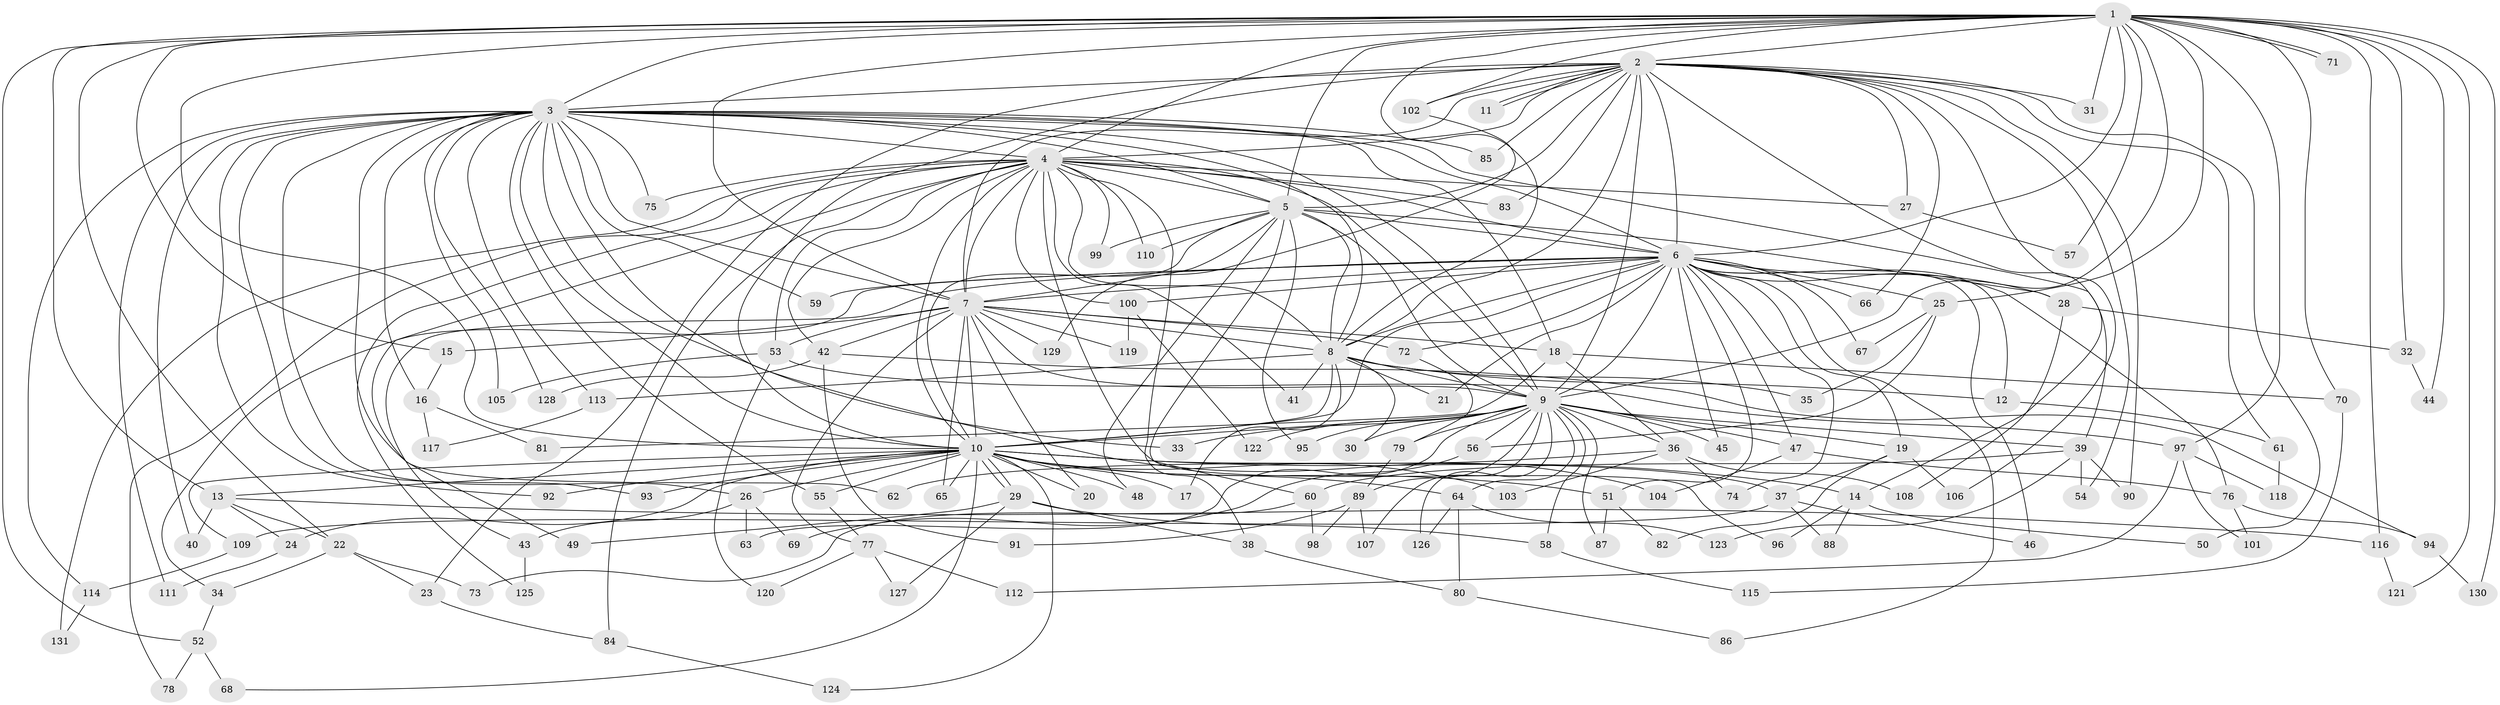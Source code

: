 // coarse degree distribution, {32: 0.019230769230769232, 19: 0.057692307692307696, 10: 0.019230769230769232, 21: 0.019230769230769232, 14: 0.019230769230769232, 11: 0.019230769230769232, 2: 0.5, 3: 0.1346153846153846, 5: 0.057692307692307696, 6: 0.09615384615384616, 8: 0.019230769230769232, 4: 0.019230769230769232, 1: 0.019230769230769232}
// Generated by graph-tools (version 1.1) at 2025/17/03/04/25 18:17:20]
// undirected, 131 vertices, 287 edges
graph export_dot {
graph [start="1"]
  node [color=gray90,style=filled];
  1;
  2;
  3;
  4;
  5;
  6;
  7;
  8;
  9;
  10;
  11;
  12;
  13;
  14;
  15;
  16;
  17;
  18;
  19;
  20;
  21;
  22;
  23;
  24;
  25;
  26;
  27;
  28;
  29;
  30;
  31;
  32;
  33;
  34;
  35;
  36;
  37;
  38;
  39;
  40;
  41;
  42;
  43;
  44;
  45;
  46;
  47;
  48;
  49;
  50;
  51;
  52;
  53;
  54;
  55;
  56;
  57;
  58;
  59;
  60;
  61;
  62;
  63;
  64;
  65;
  66;
  67;
  68;
  69;
  70;
  71;
  72;
  73;
  74;
  75;
  76;
  77;
  78;
  79;
  80;
  81;
  82;
  83;
  84;
  85;
  86;
  87;
  88;
  89;
  90;
  91;
  92;
  93;
  94;
  95;
  96;
  97;
  98;
  99;
  100;
  101;
  102;
  103;
  104;
  105;
  106;
  107;
  108;
  109;
  110;
  111;
  112;
  113;
  114;
  115;
  116;
  117;
  118;
  119;
  120;
  121;
  122;
  123;
  124;
  125;
  126;
  127;
  128;
  129;
  130;
  131;
  1 -- 2;
  1 -- 3;
  1 -- 4;
  1 -- 5;
  1 -- 6;
  1 -- 7;
  1 -- 8;
  1 -- 9;
  1 -- 10;
  1 -- 13;
  1 -- 15;
  1 -- 22;
  1 -- 25;
  1 -- 31;
  1 -- 32;
  1 -- 44;
  1 -- 52;
  1 -- 57;
  1 -- 70;
  1 -- 71;
  1 -- 71;
  1 -- 97;
  1 -- 102;
  1 -- 116;
  1 -- 121;
  1 -- 130;
  2 -- 3;
  2 -- 4;
  2 -- 5;
  2 -- 6;
  2 -- 7;
  2 -- 8;
  2 -- 9;
  2 -- 10;
  2 -- 11;
  2 -- 11;
  2 -- 14;
  2 -- 23;
  2 -- 27;
  2 -- 31;
  2 -- 50;
  2 -- 54;
  2 -- 61;
  2 -- 66;
  2 -- 83;
  2 -- 85;
  2 -- 90;
  2 -- 102;
  2 -- 106;
  3 -- 4;
  3 -- 5;
  3 -- 6;
  3 -- 7;
  3 -- 8;
  3 -- 9;
  3 -- 10;
  3 -- 16;
  3 -- 18;
  3 -- 26;
  3 -- 33;
  3 -- 39;
  3 -- 40;
  3 -- 55;
  3 -- 59;
  3 -- 62;
  3 -- 75;
  3 -- 85;
  3 -- 92;
  3 -- 93;
  3 -- 104;
  3 -- 105;
  3 -- 111;
  3 -- 113;
  3 -- 114;
  3 -- 128;
  4 -- 5;
  4 -- 6;
  4 -- 7;
  4 -- 8;
  4 -- 9;
  4 -- 10;
  4 -- 27;
  4 -- 38;
  4 -- 41;
  4 -- 42;
  4 -- 49;
  4 -- 53;
  4 -- 75;
  4 -- 78;
  4 -- 83;
  4 -- 84;
  4 -- 96;
  4 -- 99;
  4 -- 100;
  4 -- 110;
  4 -- 125;
  4 -- 131;
  5 -- 6;
  5 -- 7;
  5 -- 8;
  5 -- 9;
  5 -- 10;
  5 -- 28;
  5 -- 48;
  5 -- 60;
  5 -- 95;
  5 -- 99;
  5 -- 110;
  6 -- 7;
  6 -- 8;
  6 -- 9;
  6 -- 10;
  6 -- 12;
  6 -- 19;
  6 -- 21;
  6 -- 25;
  6 -- 28;
  6 -- 34;
  6 -- 43;
  6 -- 45;
  6 -- 46;
  6 -- 47;
  6 -- 51;
  6 -- 59;
  6 -- 66;
  6 -- 67;
  6 -- 72;
  6 -- 74;
  6 -- 76;
  6 -- 86;
  6 -- 100;
  7 -- 8;
  7 -- 9;
  7 -- 10;
  7 -- 15;
  7 -- 18;
  7 -- 20;
  7 -- 42;
  7 -- 53;
  7 -- 65;
  7 -- 72;
  7 -- 77;
  7 -- 119;
  7 -- 129;
  8 -- 9;
  8 -- 10;
  8 -- 12;
  8 -- 17;
  8 -- 21;
  8 -- 30;
  8 -- 35;
  8 -- 41;
  8 -- 113;
  9 -- 10;
  9 -- 19;
  9 -- 30;
  9 -- 33;
  9 -- 36;
  9 -- 39;
  9 -- 45;
  9 -- 47;
  9 -- 56;
  9 -- 58;
  9 -- 63;
  9 -- 64;
  9 -- 79;
  9 -- 87;
  9 -- 89;
  9 -- 95;
  9 -- 107;
  9 -- 122;
  9 -- 126;
  10 -- 13;
  10 -- 14;
  10 -- 17;
  10 -- 20;
  10 -- 24;
  10 -- 26;
  10 -- 29;
  10 -- 29;
  10 -- 37;
  10 -- 48;
  10 -- 51;
  10 -- 55;
  10 -- 64;
  10 -- 65;
  10 -- 68;
  10 -- 92;
  10 -- 93;
  10 -- 103;
  10 -- 109;
  10 -- 124;
  12 -- 61;
  13 -- 22;
  13 -- 24;
  13 -- 40;
  13 -- 116;
  14 -- 50;
  14 -- 88;
  14 -- 96;
  15 -- 16;
  16 -- 81;
  16 -- 117;
  18 -- 36;
  18 -- 70;
  18 -- 81;
  19 -- 37;
  19 -- 82;
  19 -- 106;
  22 -- 23;
  22 -- 34;
  22 -- 73;
  23 -- 84;
  24 -- 111;
  25 -- 35;
  25 -- 56;
  25 -- 67;
  26 -- 43;
  26 -- 63;
  26 -- 69;
  27 -- 57;
  28 -- 32;
  28 -- 108;
  29 -- 38;
  29 -- 49;
  29 -- 58;
  29 -- 127;
  32 -- 44;
  34 -- 52;
  36 -- 62;
  36 -- 74;
  36 -- 103;
  36 -- 108;
  37 -- 46;
  37 -- 88;
  37 -- 109;
  38 -- 80;
  39 -- 54;
  39 -- 60;
  39 -- 90;
  39 -- 123;
  42 -- 91;
  42 -- 94;
  42 -- 128;
  43 -- 125;
  47 -- 76;
  47 -- 104;
  51 -- 82;
  51 -- 87;
  52 -- 68;
  52 -- 78;
  53 -- 97;
  53 -- 105;
  53 -- 120;
  55 -- 77;
  56 -- 69;
  58 -- 115;
  60 -- 73;
  60 -- 98;
  61 -- 118;
  64 -- 80;
  64 -- 123;
  64 -- 126;
  70 -- 115;
  72 -- 79;
  76 -- 94;
  76 -- 101;
  77 -- 112;
  77 -- 120;
  77 -- 127;
  79 -- 89;
  80 -- 86;
  84 -- 124;
  89 -- 91;
  89 -- 98;
  89 -- 107;
  94 -- 130;
  97 -- 101;
  97 -- 112;
  97 -- 118;
  100 -- 119;
  100 -- 122;
  102 -- 129;
  109 -- 114;
  113 -- 117;
  114 -- 131;
  116 -- 121;
}
